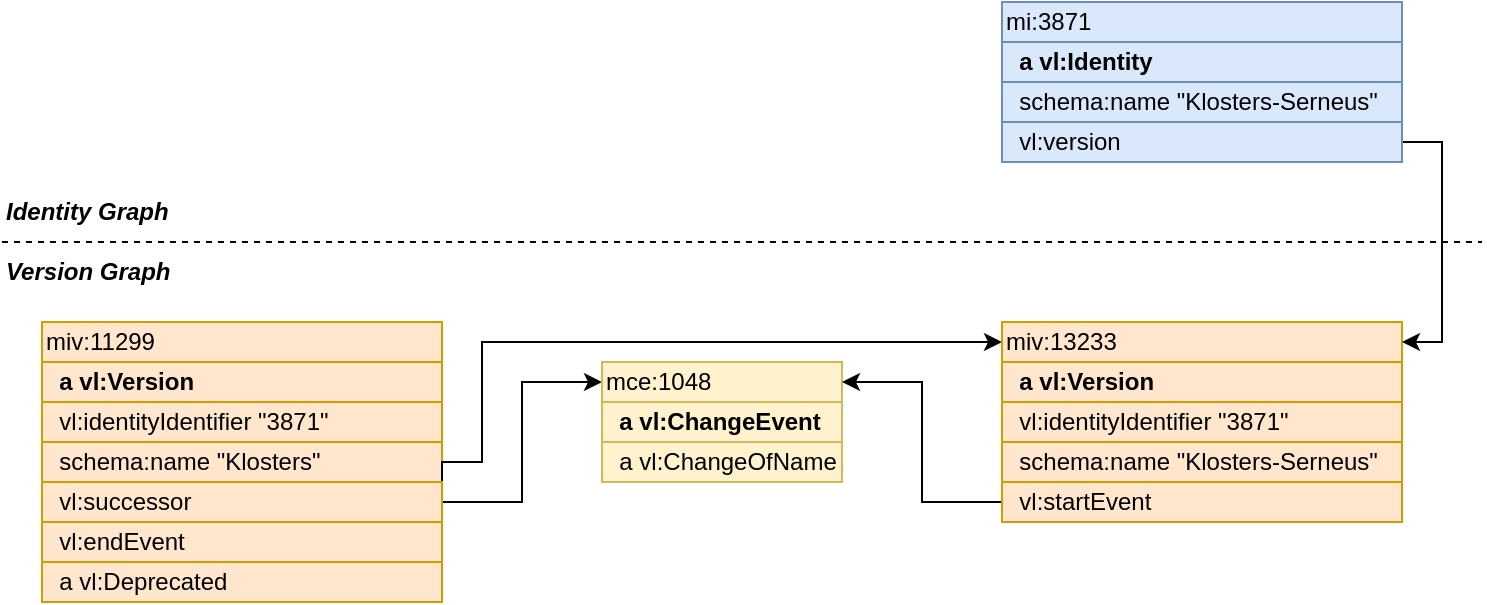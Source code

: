 <mxfile>
    <diagram id="xSjBeCdvLPPuWw6Fli61" name="Seite-1">
        <mxGraphModel dx="1447" dy="587" grid="1" gridSize="10" guides="1" tooltips="1" connect="1" arrows="1" fold="1" page="1" pageScale="1" pageWidth="827" pageHeight="1169" math="0" shadow="0">
            <root>
                <mxCell id="0"/>
                <mxCell id="1" parent="0"/>
                <mxCell id="2" value="miv:11299" style="rounded=0;whiteSpace=wrap;html=1;fillColor=#ffe6cc;strokeColor=#d79b00;align=left;fontSize=12;" parent="1" vertex="1">
                    <mxGeometry x="40" y="200" width="200" height="20" as="geometry"/>
                </mxCell>
                <mxCell id="8" value="&lt;div style=&quot;font-size: 12px;&quot;&gt;&lt;b style=&quot;font-size: 12px;&quot;&gt;&amp;nbsp; a vl:Version&lt;/b&gt;&lt;br style=&quot;font-size: 12px;&quot;&gt;&lt;/div&gt;" style="rounded=0;whiteSpace=wrap;html=1;fillColor=#ffe6cc;strokeColor=#d79b00;align=left;fontSize=12;" parent="1" vertex="1">
                    <mxGeometry x="40" y="220" width="200" height="20" as="geometry"/>
                </mxCell>
                <mxCell id="11" style="edgeStyle=orthogonalEdgeStyle;html=1;exitX=1;exitY=0.5;exitDx=0;exitDy=0;entryX=0;entryY=0.5;entryDx=0;entryDy=0;rounded=0;" parent="1" source="9" target="14" edge="1">
                    <mxGeometry relative="1" as="geometry">
                        <mxPoint x="240" y="240" as="targetPoint"/>
                        <Array as="points">
                            <mxPoint x="280" y="290"/>
                            <mxPoint x="280" y="230"/>
                        </Array>
                    </mxGeometry>
                </mxCell>
                <mxCell id="9" value="&lt;div style=&quot;font-size: 12px;&quot; align=&quot;left&quot;&gt;&amp;nbsp; vl:endEvent&lt;/div&gt;" style="rounded=0;whiteSpace=wrap;html=1;fillColor=#ffe6cc;strokeColor=#d79b00;align=left;fontSize=12;" parent="1" vertex="1">
                    <mxGeometry x="40" y="300" width="200" height="20" as="geometry"/>
                </mxCell>
                <mxCell id="12" value="&amp;nbsp; schema:name &quot;Klosters&quot;" style="rounded=0;whiteSpace=wrap;html=1;fillColor=#ffe6cc;strokeColor=#d79b00;align=left;fontSize=12;" parent="1" vertex="1">
                    <mxGeometry x="40" y="260" width="200" height="20" as="geometry"/>
                </mxCell>
                <mxCell id="29" style="edgeStyle=orthogonalEdgeStyle;rounded=0;html=1;exitX=1;exitY=0.5;exitDx=0;exitDy=0;entryX=0;entryY=0.5;entryDx=0;entryDy=0;fontSize=10;" parent="1" source="13" target="17" edge="1">
                    <mxGeometry relative="1" as="geometry">
                        <Array as="points">
                            <mxPoint x="260" y="270"/>
                            <mxPoint x="260" y="210"/>
                        </Array>
                    </mxGeometry>
                </mxCell>
                <mxCell id="13" value="&amp;nbsp; vl:successor" style="rounded=0;whiteSpace=wrap;html=1;fillColor=#ffe6cc;strokeColor=#d79b00;align=left;fontSize=12;" parent="1" vertex="1">
                    <mxGeometry x="40" y="280" width="200" height="20" as="geometry"/>
                </mxCell>
                <mxCell id="14" value="mce:1048" style="rounded=0;whiteSpace=wrap;html=1;fillColor=#fff2cc;strokeColor=#d6b656;align=left;fontSize=12;" parent="1" vertex="1">
                    <mxGeometry x="320" y="220" width="120" height="20" as="geometry"/>
                </mxCell>
                <mxCell id="15" value="&lt;b style=&quot;font-size: 12px;&quot;&gt;&amp;nbsp; a vl:ChangeEvent&lt;/b&gt;" style="rounded=0;whiteSpace=wrap;html=1;fillColor=#fff2cc;strokeColor=#d6b656;align=left;fontSize=12;" parent="1" vertex="1">
                    <mxGeometry x="320" y="240" width="120" height="20" as="geometry"/>
                </mxCell>
                <mxCell id="16" value="&amp;nbsp; a vl:ChangeOfName" style="rounded=0;whiteSpace=wrap;html=1;fillColor=#fff2cc;strokeColor=#d6b656;align=left;fontSize=12;" parent="1" vertex="1">
                    <mxGeometry x="320" y="260" width="120" height="20" as="geometry"/>
                </mxCell>
                <mxCell id="17" value="miv:13233" style="rounded=0;whiteSpace=wrap;html=1;fillColor=#ffe6cc;strokeColor=#d79b00;align=left;fontSize=12;" parent="1" vertex="1">
                    <mxGeometry x="520" y="200" width="200" height="20" as="geometry"/>
                </mxCell>
                <mxCell id="18" value="&lt;div style=&quot;font-size: 12px;&quot;&gt;&lt;b style=&quot;font-size: 12px;&quot;&gt;&amp;nbsp; a vl:Version&lt;/b&gt;&lt;br style=&quot;font-size: 12px;&quot;&gt;&lt;/div&gt;" style="rounded=0;whiteSpace=wrap;html=1;fillColor=#ffe6cc;strokeColor=#d79b00;align=left;fontSize=12;" parent="1" vertex="1">
                    <mxGeometry x="520" y="220" width="200" height="20" as="geometry"/>
                </mxCell>
                <mxCell id="22" style="edgeStyle=orthogonalEdgeStyle;rounded=0;html=1;exitX=0;exitY=0.5;exitDx=0;exitDy=0;entryX=1;entryY=0.5;entryDx=0;entryDy=0;fontSize=10;" parent="1" source="19" target="14" edge="1">
                    <mxGeometry relative="1" as="geometry">
                        <mxPoint x="480" y="230" as="targetPoint"/>
                    </mxGeometry>
                </mxCell>
                <mxCell id="19" value="&lt;div style=&quot;font-size: 12px;&quot; align=&quot;left&quot;&gt;&amp;nbsp; vl:startEvent&lt;/div&gt;" style="rounded=0;whiteSpace=wrap;html=1;fillColor=#ffe6cc;strokeColor=#d79b00;align=left;fontSize=12;" parent="1" vertex="1">
                    <mxGeometry x="520" y="280" width="200" height="20" as="geometry"/>
                </mxCell>
                <mxCell id="20" value="&amp;nbsp; schema:name &quot;Klosters-Serneus&quot;" style="rounded=0;whiteSpace=wrap;html=1;fillColor=#ffe6cc;strokeColor=#d79b00;align=left;fontSize=12;" parent="1" vertex="1">
                    <mxGeometry x="520" y="260" width="200" height="20" as="geometry"/>
                </mxCell>
                <mxCell id="24" value="mi:3871" style="rounded=0;whiteSpace=wrap;html=1;fillColor=#dae8fc;strokeColor=#6c8ebf;align=left;fontSize=12;" parent="1" vertex="1">
                    <mxGeometry x="520" y="40" width="200" height="20" as="geometry"/>
                </mxCell>
                <mxCell id="25" value="&lt;b style=&quot;font-size: 12px;&quot;&gt;&amp;nbsp; a vl:Identity&lt;/b&gt;" style="rounded=0;whiteSpace=wrap;html=1;fillColor=#dae8fc;strokeColor=#6c8ebf;align=left;fontSize=12;" parent="1" vertex="1">
                    <mxGeometry x="520" y="60" width="200" height="20" as="geometry"/>
                </mxCell>
                <mxCell id="26" value="&amp;nbsp; schema:name &quot;Klosters-Serneus&quot;" style="rounded=0;whiteSpace=wrap;html=1;fillColor=#dae8fc;strokeColor=#6c8ebf;align=left;fontSize=12;" parent="1" vertex="1">
                    <mxGeometry x="520" y="80" width="200" height="20" as="geometry"/>
                </mxCell>
                <mxCell id="28" style="edgeStyle=orthogonalEdgeStyle;rounded=0;html=1;exitX=1;exitY=0.5;exitDx=0;exitDy=0;entryX=1;entryY=0.5;entryDx=0;entryDy=0;fontSize=10;" parent="1" source="27" target="17" edge="1">
                    <mxGeometry relative="1" as="geometry">
                        <Array as="points">
                            <mxPoint x="740" y="110"/>
                            <mxPoint x="740" y="210"/>
                        </Array>
                    </mxGeometry>
                </mxCell>
                <mxCell id="27" value="&amp;nbsp; vl:version" style="rounded=0;whiteSpace=wrap;html=1;fillColor=#dae8fc;strokeColor=#6c8ebf;align=left;fontSize=12;" parent="1" vertex="1">
                    <mxGeometry x="520" y="100" width="200" height="20" as="geometry"/>
                </mxCell>
                <mxCell id="30" value="" style="endArrow=none;dashed=1;html=1;" parent="1" edge="1">
                    <mxGeometry width="50" height="50" relative="1" as="geometry">
                        <mxPoint x="20" y="160" as="sourcePoint"/>
                        <mxPoint x="760" y="160" as="targetPoint"/>
                    </mxGeometry>
                </mxCell>
                <mxCell id="31" value="&lt;b&gt;&lt;i&gt;Identity Graph&lt;/i&gt;&lt;/b&gt;" style="text;html=1;strokeColor=none;fillColor=none;align=left;verticalAlign=middle;whiteSpace=wrap;rounded=0;" parent="1" vertex="1">
                    <mxGeometry x="20" y="130" width="100" height="30" as="geometry"/>
                </mxCell>
                <mxCell id="34" value="&lt;b&gt;&lt;i&gt;Version Graph&lt;/i&gt;&lt;/b&gt;" style="text;html=1;strokeColor=none;fillColor=none;align=left;verticalAlign=middle;whiteSpace=wrap;rounded=0;" parent="1" vertex="1">
                    <mxGeometry x="20" y="160" width="100" height="30" as="geometry"/>
                </mxCell>
                <mxCell id="35" value="&amp;nbsp; a vl:Deprecated" style="rounded=0;whiteSpace=wrap;html=1;fillColor=#ffe6cc;strokeColor=#d79b00;align=left;fontSize=12;" parent="1" vertex="1">
                    <mxGeometry x="40" y="320" width="200" height="20" as="geometry"/>
                </mxCell>
                <mxCell id="36" value="&amp;nbsp; vl:identityIdentifier &quot;3871&quot;" style="rounded=0;whiteSpace=wrap;html=1;fillColor=#ffe6cc;strokeColor=#d79b00;align=left;fontSize=12;" vertex="1" parent="1">
                    <mxGeometry x="40" y="240" width="200" height="20" as="geometry"/>
                </mxCell>
                <mxCell id="37" value="&amp;nbsp; vl:identityIdentifier &quot;3871&quot;" style="rounded=0;whiteSpace=wrap;html=1;fillColor=#ffe6cc;strokeColor=#d79b00;align=left;fontSize=12;" vertex="1" parent="1">
                    <mxGeometry x="520" y="240" width="200" height="20" as="geometry"/>
                </mxCell>
            </root>
        </mxGraphModel>
    </diagram>
</mxfile>